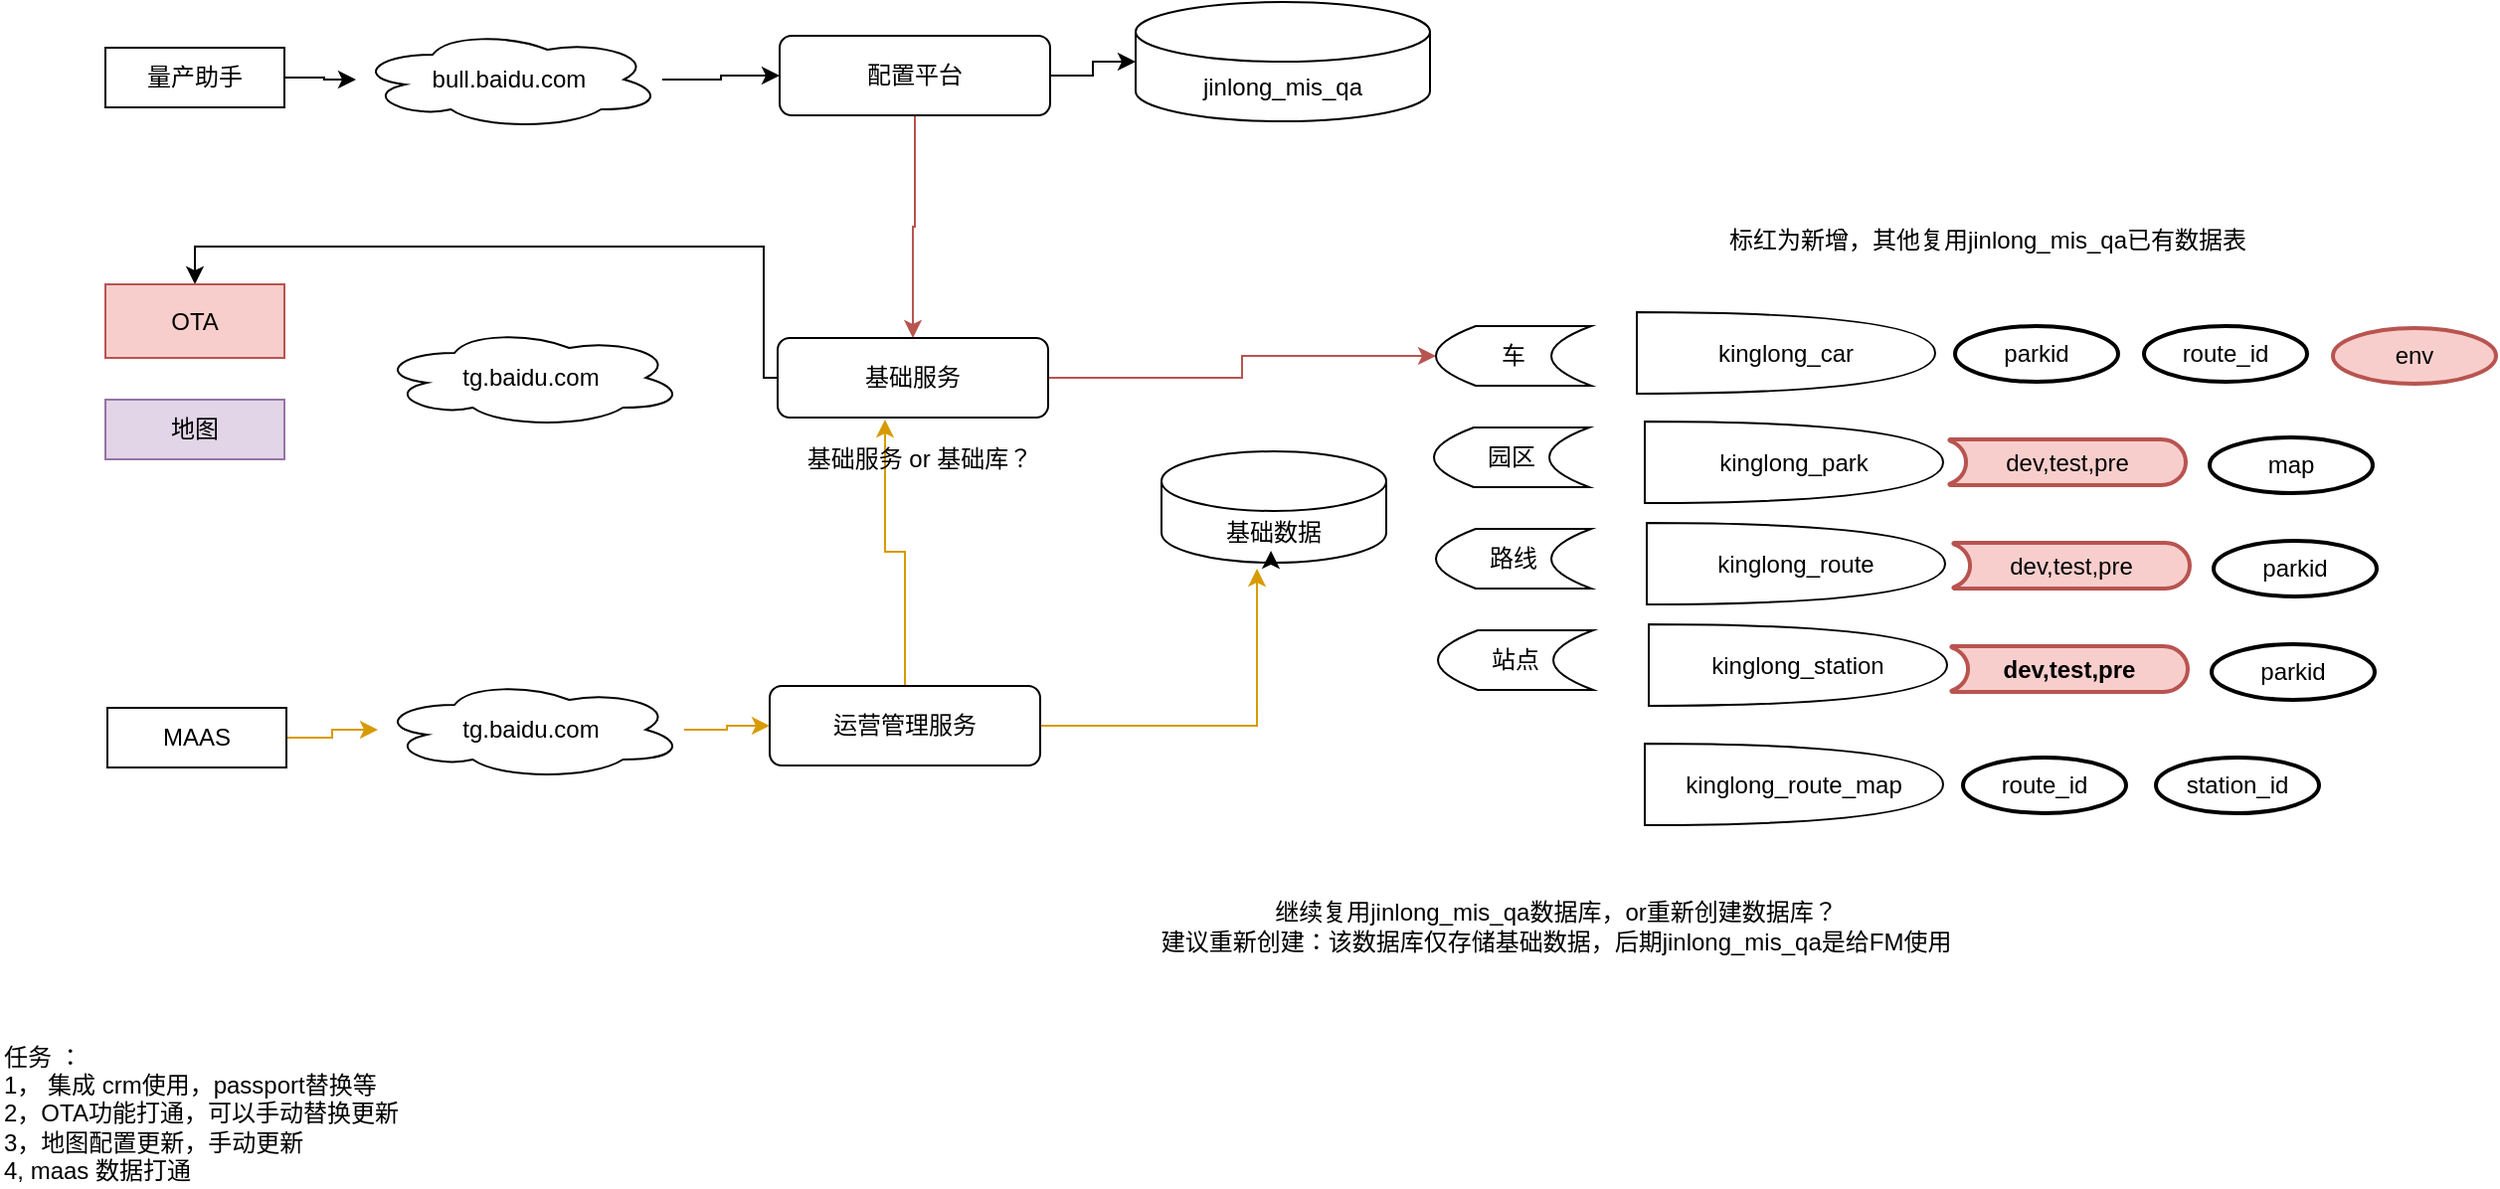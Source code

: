 <mxfile version="15.7.4" type="github">
  <diagram id="AKwafRZIhZpMlq3beE2W" name="Page-1">
    <mxGraphModel dx="2066" dy="1163" grid="1" gridSize="1" guides="1" tooltips="1" connect="1" arrows="1" fold="1" page="1" pageScale="1" pageWidth="1920" pageHeight="1200" background="none" math="0" shadow="0">
      <root>
        <mxCell id="0" />
        <mxCell id="1" parent="0" />
        <mxCell id="FzKg-POODSbEfD_DZpy8-41" value="" style="edgeStyle=orthogonalEdgeStyle;rounded=0;orthogonalLoop=1;jettySize=auto;html=1;" parent="1" source="7orNzZW4KoS0VbYpFRzn-1" target="FzKg-POODSbEfD_DZpy8-2" edge="1">
          <mxGeometry relative="1" as="geometry" />
        </mxCell>
        <mxCell id="7orNzZW4KoS0VbYpFRzn-1" value="量产助手" style="rounded=0;whiteSpace=wrap;html=1;" parent="1" vertex="1">
          <mxGeometry x="271" y="385" width="90" height="30" as="geometry" />
        </mxCell>
        <mxCell id="FzKg-POODSbEfD_DZpy8-1" value="jinlong_mis_qa" style="shape=cylinder3;whiteSpace=wrap;html=1;boundedLbl=1;backgroundOutline=1;size=15;" parent="1" vertex="1">
          <mxGeometry x="789" y="362" width="148" height="60" as="geometry" />
        </mxCell>
        <mxCell id="FzKg-POODSbEfD_DZpy8-42" value="" style="edgeStyle=orthogonalEdgeStyle;rounded=0;orthogonalLoop=1;jettySize=auto;html=1;" parent="1" source="FzKg-POODSbEfD_DZpy8-2" target="FzKg-POODSbEfD_DZpy8-3" edge="1">
          <mxGeometry relative="1" as="geometry" />
        </mxCell>
        <mxCell id="FzKg-POODSbEfD_DZpy8-2" value="bull.baidu.com" style="ellipse;shape=cloud;whiteSpace=wrap;html=1;" parent="1" vertex="1">
          <mxGeometry x="397" y="376" width="154" height="50" as="geometry" />
        </mxCell>
        <mxCell id="FzKg-POODSbEfD_DZpy8-43" value="" style="edgeStyle=orthogonalEdgeStyle;rounded=0;orthogonalLoop=1;jettySize=auto;html=1;" parent="1" source="FzKg-POODSbEfD_DZpy8-3" target="FzKg-POODSbEfD_DZpy8-1" edge="1">
          <mxGeometry relative="1" as="geometry" />
        </mxCell>
        <mxCell id="FzKg-POODSbEfD_DZpy8-45" value="" style="edgeStyle=orthogonalEdgeStyle;rounded=0;orthogonalLoop=1;jettySize=auto;html=1;fillColor=#f8cecc;strokeColor=#b85450;" parent="1" source="FzKg-POODSbEfD_DZpy8-3" target="FzKg-POODSbEfD_DZpy8-4" edge="1">
          <mxGeometry relative="1" as="geometry" />
        </mxCell>
        <mxCell id="FzKg-POODSbEfD_DZpy8-3" value="配置平台" style="rounded=1;whiteSpace=wrap;html=1;" parent="1" vertex="1">
          <mxGeometry x="610" y="379" width="136" height="40" as="geometry" />
        </mxCell>
        <mxCell id="FzKg-POODSbEfD_DZpy8-47" style="edgeStyle=orthogonalEdgeStyle;rounded=0;orthogonalLoop=1;jettySize=auto;html=1;fillColor=#f8cecc;strokeColor=#b85450;" parent="1" source="FzKg-POODSbEfD_DZpy8-4" target="FzKg-POODSbEfD_DZpy8-7" edge="1">
          <mxGeometry relative="1" as="geometry" />
        </mxCell>
        <mxCell id="FzKg-POODSbEfD_DZpy8-56" style="edgeStyle=orthogonalEdgeStyle;rounded=0;orthogonalLoop=1;jettySize=auto;html=1;entryX=0.5;entryY=0;entryDx=0;entryDy=0;" parent="1" source="FzKg-POODSbEfD_DZpy8-4" target="FzKg-POODSbEfD_DZpy8-34" edge="1">
          <mxGeometry relative="1" as="geometry">
            <mxPoint x="566" y="502" as="targetPoint" />
            <Array as="points">
              <mxPoint x="602" y="551" />
              <mxPoint x="602" y="485" />
              <mxPoint x="316" y="485" />
            </Array>
          </mxGeometry>
        </mxCell>
        <mxCell id="FzKg-POODSbEfD_DZpy8-4" value="基础服务" style="rounded=1;whiteSpace=wrap;html=1;" parent="1" vertex="1">
          <mxGeometry x="609" y="531" width="136" height="40" as="geometry" />
        </mxCell>
        <mxCell id="FzKg-POODSbEfD_DZpy8-5" value="基础数据" style="shape=cylinder3;whiteSpace=wrap;html=1;boundedLbl=1;backgroundOutline=1;size=15;" parent="1" vertex="1">
          <mxGeometry x="802" y="588" width="113" height="56" as="geometry" />
        </mxCell>
        <mxCell id="FzKg-POODSbEfD_DZpy8-6" value="kinglong_car" style="shape=or;whiteSpace=wrap;html=1;" parent="1" vertex="1">
          <mxGeometry x="1041" y="518" width="150" height="41" as="geometry" />
        </mxCell>
        <mxCell id="FzKg-POODSbEfD_DZpy8-7" value="车" style="shape=dataStorage;whiteSpace=wrap;html=1;fixedSize=1;" parent="1" vertex="1">
          <mxGeometry x="940" y="525" width="78" height="30" as="geometry" />
        </mxCell>
        <mxCell id="FzKg-POODSbEfD_DZpy8-9" value="园区" style="shape=dataStorage;whiteSpace=wrap;html=1;fixedSize=1;" parent="1" vertex="1">
          <mxGeometry x="939" y="576" width="78" height="30" as="geometry" />
        </mxCell>
        <mxCell id="FzKg-POODSbEfD_DZpy8-10" value="路线" style="shape=dataStorage;whiteSpace=wrap;html=1;fixedSize=1;" parent="1" vertex="1">
          <mxGeometry x="940" y="627" width="78" height="30" as="geometry" />
        </mxCell>
        <mxCell id="FzKg-POODSbEfD_DZpy8-11" value="站点" style="shape=dataStorage;whiteSpace=wrap;html=1;fixedSize=1;" parent="1" vertex="1">
          <mxGeometry x="941" y="678" width="78" height="30" as="geometry" />
        </mxCell>
        <mxCell id="FzKg-POODSbEfD_DZpy8-12" value="kinglong_park" style="shape=or;whiteSpace=wrap;html=1;" parent="1" vertex="1">
          <mxGeometry x="1045" y="573" width="150" height="41" as="geometry" />
        </mxCell>
        <mxCell id="FzKg-POODSbEfD_DZpy8-13" value="dev,test,pre" style="strokeWidth=2;html=1;shape=mxgraph.flowchart.stored_data;whiteSpace=wrap;direction=west;fillColor=#f8cecc;strokeColor=#b85450;" parent="1" vertex="1">
          <mxGeometry x="1198" y="582" width="119" height="23" as="geometry" />
        </mxCell>
        <mxCell id="FzKg-POODSbEfD_DZpy8-14" value="kinglong_route" style="shape=or;whiteSpace=wrap;html=1;" parent="1" vertex="1">
          <mxGeometry x="1046" y="624" width="150" height="41" as="geometry" />
        </mxCell>
        <mxCell id="FzKg-POODSbEfD_DZpy8-15" value="kinglong_station" style="shape=or;whiteSpace=wrap;html=1;" parent="1" vertex="1">
          <mxGeometry x="1047" y="675" width="150" height="41" as="geometry" />
        </mxCell>
        <mxCell id="FzKg-POODSbEfD_DZpy8-16" value="dev,test,pre" style="strokeWidth=2;html=1;shape=mxgraph.flowchart.stored_data;whiteSpace=wrap;direction=west;fillColor=#f8cecc;strokeColor=#b85450;" parent="1" vertex="1">
          <mxGeometry x="1200" y="634" width="119" height="23" as="geometry" />
        </mxCell>
        <mxCell id="FzKg-POODSbEfD_DZpy8-17" value="dev,test,pre" style="strokeWidth=2;html=1;shape=mxgraph.flowchart.stored_data;whiteSpace=wrap;direction=west;fontStyle=1;fillColor=#f8cecc;strokeColor=#b85450;" parent="1" vertex="1">
          <mxGeometry x="1199" y="686" width="119" height="23" as="geometry" />
        </mxCell>
        <mxCell id="FzKg-POODSbEfD_DZpy8-19" value="parkid" style="strokeWidth=2;html=1;shape=mxgraph.flowchart.start_1;whiteSpace=wrap;" parent="1" vertex="1">
          <mxGeometry x="1201" y="525" width="82" height="28" as="geometry" />
        </mxCell>
        <mxCell id="FzKg-POODSbEfD_DZpy8-20" value="route_id" style="strokeWidth=2;html=1;shape=mxgraph.flowchart.start_1;whiteSpace=wrap;" parent="1" vertex="1">
          <mxGeometry x="1296" y="525" width="82" height="28" as="geometry" />
        </mxCell>
        <mxCell id="FzKg-POODSbEfD_DZpy8-21" value="env" style="strokeWidth=2;html=1;shape=mxgraph.flowchart.start_1;whiteSpace=wrap;fillColor=#f8cecc;strokeColor=#b85450;" parent="1" vertex="1">
          <mxGeometry x="1391" y="526" width="82" height="28" as="geometry" />
        </mxCell>
        <mxCell id="FzKg-POODSbEfD_DZpy8-22" style="edgeStyle=orthogonalEdgeStyle;rounded=0;orthogonalLoop=1;jettySize=auto;html=1;exitX=0.5;exitY=1;exitDx=0;exitDy=0;exitPerimeter=0;entryX=0.487;entryY=0.893;entryDx=0;entryDy=0;entryPerimeter=0;" parent="1" source="FzKg-POODSbEfD_DZpy8-5" target="FzKg-POODSbEfD_DZpy8-5" edge="1">
          <mxGeometry relative="1" as="geometry" />
        </mxCell>
        <mxCell id="FzKg-POODSbEfD_DZpy8-23" value="map" style="strokeWidth=2;html=1;shape=mxgraph.flowchart.start_1;whiteSpace=wrap;" parent="1" vertex="1">
          <mxGeometry x="1329" y="581" width="82" height="28" as="geometry" />
        </mxCell>
        <mxCell id="FzKg-POODSbEfD_DZpy8-24" value="parkid" style="strokeWidth=2;html=1;shape=mxgraph.flowchart.start_1;whiteSpace=wrap;" parent="1" vertex="1">
          <mxGeometry x="1331" y="633" width="82" height="28" as="geometry" />
        </mxCell>
        <mxCell id="FzKg-POODSbEfD_DZpy8-25" value="kinglong_route_map" style="shape=or;whiteSpace=wrap;html=1;" parent="1" vertex="1">
          <mxGeometry x="1045" y="735" width="150" height="41" as="geometry" />
        </mxCell>
        <mxCell id="FzKg-POODSbEfD_DZpy8-26" value="route_id" style="strokeWidth=2;html=1;shape=mxgraph.flowchart.start_1;whiteSpace=wrap;" parent="1" vertex="1">
          <mxGeometry x="1205" y="742" width="82" height="28" as="geometry" />
        </mxCell>
        <mxCell id="FzKg-POODSbEfD_DZpy8-27" value="station_id" style="strokeWidth=2;html=1;shape=mxgraph.flowchart.start_1;whiteSpace=wrap;" parent="1" vertex="1">
          <mxGeometry x="1302" y="742" width="82" height="28" as="geometry" />
        </mxCell>
        <mxCell id="FzKg-POODSbEfD_DZpy8-28" value="parkid" style="strokeWidth=2;html=1;shape=mxgraph.flowchart.start_1;whiteSpace=wrap;" parent="1" vertex="1">
          <mxGeometry x="1330" y="685" width="82" height="28" as="geometry" />
        </mxCell>
        <mxCell id="FzKg-POODSbEfD_DZpy8-29" value="标红为新增，其他复用jinlong_mis_qa已有数据表" style="text;html=1;align=center;verticalAlign=middle;resizable=0;points=[];autosize=1;strokeColor=none;fillColor=none;" parent="1" vertex="1">
          <mxGeometry x="1078" y="472" width="277" height="19" as="geometry" />
        </mxCell>
        <mxCell id="FzKg-POODSbEfD_DZpy8-30" value="继续复用&lt;span&gt;jinlong_mis_qa数据库，or重新创建数据库？&lt;br&gt;建议重新创建：该数据库仅存储基础数据，后期jinlong_mis_qa是给FM使用&lt;br&gt;&lt;/span&gt;" style="text;html=1;align=center;verticalAlign=middle;resizable=0;points=[];autosize=1;strokeColor=none;fillColor=none;" parent="1" vertex="1">
          <mxGeometry x="793" y="810" width="414" height="33" as="geometry" />
        </mxCell>
        <mxCell id="FzKg-POODSbEfD_DZpy8-50" style="edgeStyle=orthogonalEdgeStyle;rounded=0;orthogonalLoop=1;jettySize=auto;html=1;entryX=0.425;entryY=1.054;entryDx=0;entryDy=0;entryPerimeter=0;fillColor=#ffe6cc;strokeColor=#d79b00;" parent="1" source="FzKg-POODSbEfD_DZpy8-31" target="FzKg-POODSbEfD_DZpy8-5" edge="1">
          <mxGeometry relative="1" as="geometry" />
        </mxCell>
        <mxCell id="FzKg-POODSbEfD_DZpy8-51" style="edgeStyle=orthogonalEdgeStyle;rounded=0;orthogonalLoop=1;jettySize=auto;html=1;entryX=0.397;entryY=1.025;entryDx=0;entryDy=0;entryPerimeter=0;fillColor=#ffe6cc;strokeColor=#d79b00;" parent="1" source="FzKg-POODSbEfD_DZpy8-31" target="FzKg-POODSbEfD_DZpy8-4" edge="1">
          <mxGeometry relative="1" as="geometry" />
        </mxCell>
        <mxCell id="FzKg-POODSbEfD_DZpy8-31" value="运营管理服务" style="rounded=1;whiteSpace=wrap;html=1;" parent="1" vertex="1">
          <mxGeometry x="605" y="706" width="136" height="40" as="geometry" />
        </mxCell>
        <mxCell id="FzKg-POODSbEfD_DZpy8-32" value="地图" style="rounded=0;whiteSpace=wrap;html=1;fillColor=#e1d5e7;strokeColor=#9673a6;" parent="1" vertex="1">
          <mxGeometry x="271" y="562" width="90" height="30" as="geometry" />
        </mxCell>
        <mxCell id="FzKg-POODSbEfD_DZpy8-34" value="OTA" style="rounded=0;whiteSpace=wrap;html=1;fillColor=#f8cecc;strokeColor=#b85450;" parent="1" vertex="1">
          <mxGeometry x="271" y="504" width="90" height="37" as="geometry" />
        </mxCell>
        <mxCell id="FzKg-POODSbEfD_DZpy8-35" value="tg.baidu.com" style="ellipse;shape=cloud;whiteSpace=wrap;html=1;" parent="1" vertex="1">
          <mxGeometry x="408" y="526" width="154" height="50" as="geometry" />
        </mxCell>
        <mxCell id="FzKg-POODSbEfD_DZpy8-49" style="edgeStyle=orthogonalEdgeStyle;rounded=0;orthogonalLoop=1;jettySize=auto;html=1;entryX=0;entryY=0.5;entryDx=0;entryDy=0;fillColor=#ffe6cc;strokeColor=#d79b00;" parent="1" source="FzKg-POODSbEfD_DZpy8-38" target="FzKg-POODSbEfD_DZpy8-31" edge="1">
          <mxGeometry relative="1" as="geometry" />
        </mxCell>
        <mxCell id="FzKg-POODSbEfD_DZpy8-38" value="tg.baidu.com" style="ellipse;shape=cloud;whiteSpace=wrap;html=1;" parent="1" vertex="1">
          <mxGeometry x="408" y="703" width="154" height="50" as="geometry" />
        </mxCell>
        <mxCell id="FzKg-POODSbEfD_DZpy8-48" style="edgeStyle=orthogonalEdgeStyle;rounded=0;orthogonalLoop=1;jettySize=auto;html=1;fillColor=#ffe6cc;strokeColor=#d79b00;" parent="1" source="FzKg-POODSbEfD_DZpy8-39" target="FzKg-POODSbEfD_DZpy8-38" edge="1">
          <mxGeometry relative="1" as="geometry" />
        </mxCell>
        <mxCell id="FzKg-POODSbEfD_DZpy8-39" value="MAAS" style="rounded=0;whiteSpace=wrap;html=1;" parent="1" vertex="1">
          <mxGeometry x="272" y="717" width="90" height="30" as="geometry" />
        </mxCell>
        <mxCell id="FzKg-POODSbEfD_DZpy8-40" value="基础服务 or 基础库？" style="text;html=1;align=center;verticalAlign=middle;resizable=0;points=[];autosize=1;strokeColor=none;fillColor=none;" parent="1" vertex="1">
          <mxGeometry x="618" y="582" width="124" height="19" as="geometry" />
        </mxCell>
        <mxCell id="nHUErMgM61at7Zrm58nR-1" value="任务 ： &lt;br&gt;1， 集成 crm使用，passport替换等&lt;br&gt;2，OTA功能打通，可以手动替换更新&lt;br&gt;3，地图配置更新，手动更新&lt;br&gt;4, maas 数据打通" style="text;html=1;align=left;verticalAlign=middle;resizable=0;points=[];autosize=1;strokeColor=none;fillColor=none;" vertex="1" parent="1">
          <mxGeometry x="218" y="883" width="209" height="75" as="geometry" />
        </mxCell>
      </root>
    </mxGraphModel>
  </diagram>
</mxfile>
